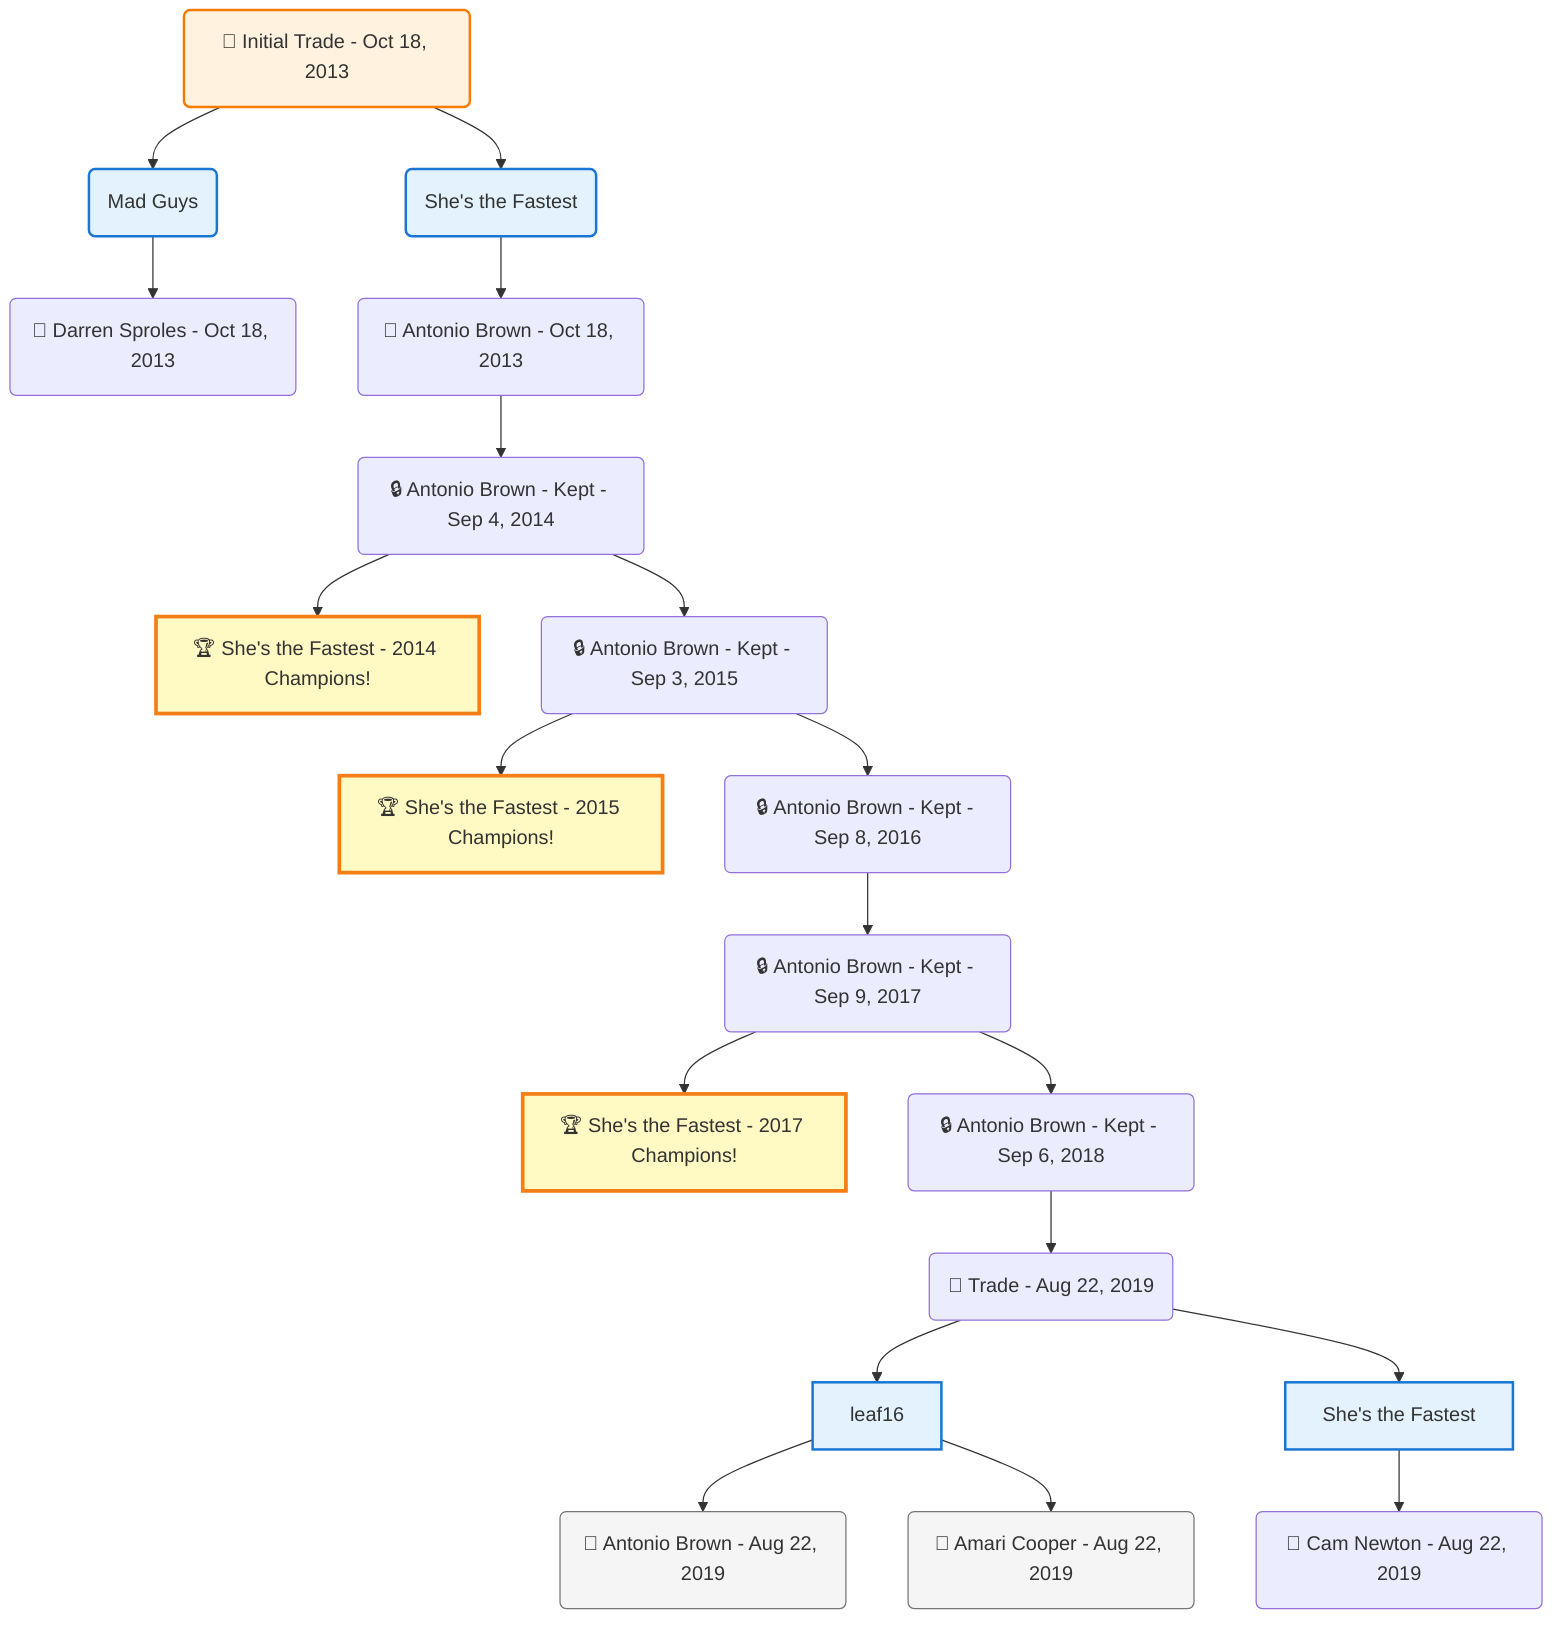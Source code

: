flowchart TD

    TRADE_MAIN("🔄 Initial Trade - Oct 18, 2013")
    TEAM_1("Mad Guys")
    TEAM_2("She's the Fastest")
    NODE_9d13b4e9-0e3a-4c8a-937c-9a8b6d86865c("🔄 Darren Sproles - Oct 18, 2013")
    NODE_dc4213e3-83d0-4c44-97a8-ef709d55d525("🔄 Antonio Brown - Oct 18, 2013")
    NODE_a21bbd78-3158-45a8-9cd8-d972bca5132f("🔒 Antonio Brown - Kept - Sep 4, 2014")
    CHAMP_4449259f-64af-44fd-9235-1facc0926234_2014["🏆 She's the Fastest - 2014 Champions!"]
    NODE_b8553a39-233d-4a29-ab1a-c86fd9f7de90("🔒 Antonio Brown - Kept - Sep 3, 2015")
    CHAMP_4449259f-64af-44fd-9235-1facc0926234_2015["🏆 She's the Fastest - 2015 Champions!"]
    NODE_23cc7bbc-1c18-4ee8-9dbf-d4d208ebe82e("🔒 Antonio Brown - Kept - Sep 8, 2016")
    NODE_d7a9ab7b-b95e-49f6-b982-02470a0b0cc2("🔒 Antonio Brown - Kept - Sep 9, 2017")
    CHAMP_4449259f-64af-44fd-9235-1facc0926234_2017["🏆 She's the Fastest - 2017 Champions!"]
    NODE_2f56f8e5-c492-47e2-ad8e-9003fb19e2e2("🔒 Antonio Brown - Kept - Sep 6, 2018")
    TRADE_d258c2f9-80ee-4344-8358-e8ab6684ede3_3("🔄 Trade - Aug 22, 2019")
    TEAM_66fb98f4-89a7-45f9-893a-b41d71e6249d_4["leaf16"]
    NODE_3a8b07ba-d616-4a49-b7f8-be8a5f459826("🔄 Antonio Brown - Aug 22, 2019")
    NODE_c69b04fc-2a53-45cf-b893-b1ad70c630d3("🔄 Amari Cooper - Aug 22, 2019")
    TEAM_4449259f-64af-44fd-9235-1facc0926234_5["She's the Fastest"]
    NODE_52a8ca6d-3d29-4d14-989e-6ffc63c651e0("🔄 Cam Newton - Aug 22, 2019")

    TRADE_MAIN --> TEAM_1
    TRADE_MAIN --> TEAM_2
    TEAM_1 --> NODE_9d13b4e9-0e3a-4c8a-937c-9a8b6d86865c
    TEAM_2 --> NODE_dc4213e3-83d0-4c44-97a8-ef709d55d525
    NODE_dc4213e3-83d0-4c44-97a8-ef709d55d525 --> NODE_a21bbd78-3158-45a8-9cd8-d972bca5132f
    NODE_a21bbd78-3158-45a8-9cd8-d972bca5132f --> CHAMP_4449259f-64af-44fd-9235-1facc0926234_2014
    NODE_a21bbd78-3158-45a8-9cd8-d972bca5132f --> NODE_b8553a39-233d-4a29-ab1a-c86fd9f7de90
    NODE_b8553a39-233d-4a29-ab1a-c86fd9f7de90 --> CHAMP_4449259f-64af-44fd-9235-1facc0926234_2015
    NODE_b8553a39-233d-4a29-ab1a-c86fd9f7de90 --> NODE_23cc7bbc-1c18-4ee8-9dbf-d4d208ebe82e
    NODE_23cc7bbc-1c18-4ee8-9dbf-d4d208ebe82e --> NODE_d7a9ab7b-b95e-49f6-b982-02470a0b0cc2
    NODE_d7a9ab7b-b95e-49f6-b982-02470a0b0cc2 --> CHAMP_4449259f-64af-44fd-9235-1facc0926234_2017
    NODE_d7a9ab7b-b95e-49f6-b982-02470a0b0cc2 --> NODE_2f56f8e5-c492-47e2-ad8e-9003fb19e2e2
    NODE_2f56f8e5-c492-47e2-ad8e-9003fb19e2e2 --> TRADE_d258c2f9-80ee-4344-8358-e8ab6684ede3_3
    TRADE_d258c2f9-80ee-4344-8358-e8ab6684ede3_3 --> TEAM_66fb98f4-89a7-45f9-893a-b41d71e6249d_4
    TEAM_66fb98f4-89a7-45f9-893a-b41d71e6249d_4 --> NODE_3a8b07ba-d616-4a49-b7f8-be8a5f459826
    TEAM_66fb98f4-89a7-45f9-893a-b41d71e6249d_4 --> NODE_c69b04fc-2a53-45cf-b893-b1ad70c630d3
    TRADE_d258c2f9-80ee-4344-8358-e8ab6684ede3_3 --> TEAM_4449259f-64af-44fd-9235-1facc0926234_5
    TEAM_4449259f-64af-44fd-9235-1facc0926234_5 --> NODE_52a8ca6d-3d29-4d14-989e-6ffc63c651e0

    %% Node styling
    classDef teamNode fill:#e3f2fd,stroke:#1976d2,stroke-width:2px
    classDef tradeNode fill:#fff3e0,stroke:#f57c00,stroke-width:2px
    classDef playerNode fill:#f3e5f5,stroke:#7b1fa2,stroke-width:1px
    classDef nonRootPlayerNode fill:#f5f5f5,stroke:#757575,stroke-width:1px
    classDef endNode fill:#ffebee,stroke:#c62828,stroke-width:2px
    classDef waiverNode fill:#e8f5e8,stroke:#388e3c,stroke-width:2px
    classDef championshipNode fill:#fff9c4,stroke:#f57f17,stroke-width:3px

    class TEAM_1,TEAM_2,TEAM_66fb98f4-89a7-45f9-893a-b41d71e6249d_4,TEAM_4449259f-64af-44fd-9235-1facc0926234_5 teamNode
    class CHAMP_4449259f-64af-44fd-9235-1facc0926234_2014,CHAMP_4449259f-64af-44fd-9235-1facc0926234_2015,CHAMP_4449259f-64af-44fd-9235-1facc0926234_2017 championshipNode
    class NODE_3a8b07ba-d616-4a49-b7f8-be8a5f459826,NODE_c69b04fc-2a53-45cf-b893-b1ad70c630d3 nonRootPlayerNode
    class TRADE_MAIN tradeNode